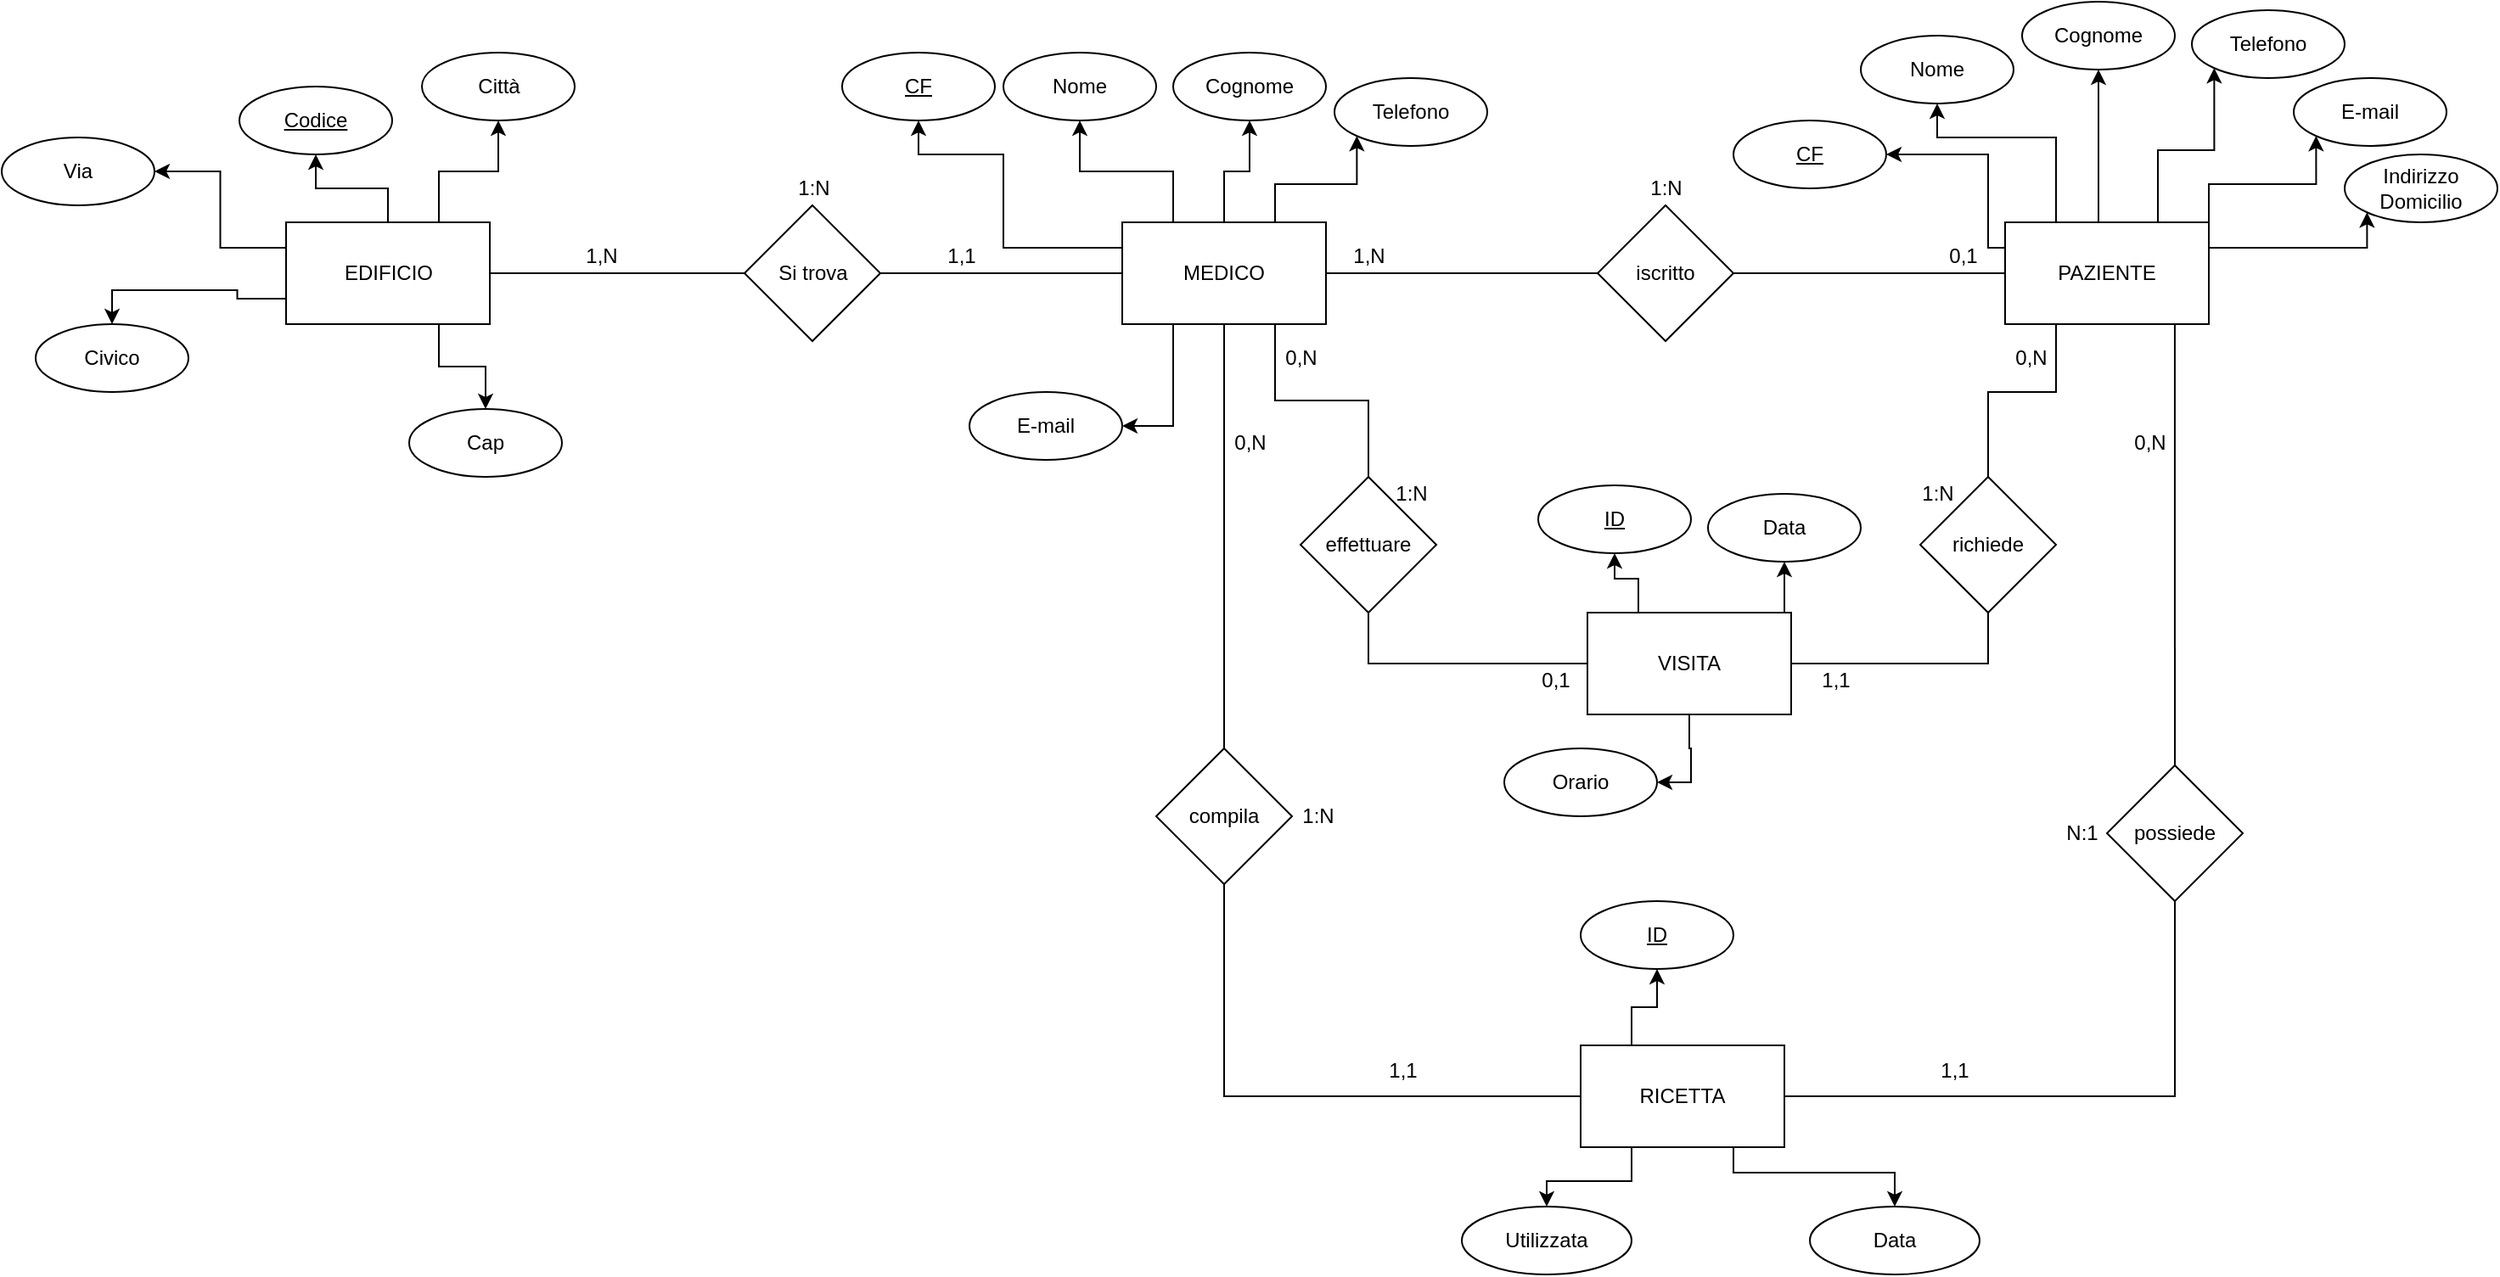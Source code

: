<mxfile version="14.1.9" type="github" pages="2"><diagram id="V0mJDljLNAtKmgscR6SD" name="Diagramma ER"><mxGraphModel dx="3077" dy="1242" grid="1" gridSize="10" guides="1" tooltips="1" connect="1" arrows="1" fold="1" page="1" pageScale="1" pageWidth="827" pageHeight="1169" math="0" shadow="0"><root><mxCell id="0"/><mxCell id="1" parent="0"/><mxCell id="MUDyxaQMZc4IOFgmSucF-1" style="edgeStyle=orthogonalEdgeStyle;rounded=0;orthogonalLoop=1;jettySize=auto;html=1;exitX=1;exitY=0.5;exitDx=0;exitDy=0;entryX=0;entryY=0.5;entryDx=0;entryDy=0;endArrow=none;endFill=0;" parent="1" source="MUDyxaQMZc4IOFgmSucF-10" target="MUDyxaQMZc4IOFgmSucF-21" edge="1"><mxGeometry relative="1" as="geometry"/></mxCell><mxCell id="MUDyxaQMZc4IOFgmSucF-2" style="edgeStyle=orthogonalEdgeStyle;rounded=0;orthogonalLoop=1;jettySize=auto;html=1;exitX=0.5;exitY=1;exitDx=0;exitDy=0;entryX=0.5;entryY=0;entryDx=0;entryDy=0;endArrow=none;endFill=0;" parent="1" source="MUDyxaQMZc4IOFgmSucF-10" target="MUDyxaQMZc4IOFgmSucF-31" edge="1"><mxGeometry relative="1" as="geometry"/></mxCell><mxCell id="MUDyxaQMZc4IOFgmSucF-3" style="edgeStyle=orthogonalEdgeStyle;rounded=0;orthogonalLoop=1;jettySize=auto;html=1;exitX=0.75;exitY=1;exitDx=0;exitDy=0;entryX=0.5;entryY=0;entryDx=0;entryDy=0;endArrow=none;endFill=0;" parent="1" source="MUDyxaQMZc4IOFgmSucF-10" target="MUDyxaQMZc4IOFgmSucF-76" edge="1"><mxGeometry relative="1" as="geometry"/></mxCell><mxCell id="MUDyxaQMZc4IOFgmSucF-4" style="edgeStyle=orthogonalEdgeStyle;rounded=0;orthogonalLoop=1;jettySize=auto;html=1;exitX=0;exitY=0.25;exitDx=0;exitDy=0;entryX=0.5;entryY=1;entryDx=0;entryDy=0;" parent="1" source="MUDyxaQMZc4IOFgmSucF-10" target="MUDyxaQMZc4IOFgmSucF-64" edge="1"><mxGeometry relative="1" as="geometry"><Array as="points"><mxPoint x="-130" y="315"/><mxPoint x="-130" y="260"/><mxPoint x="-180" y="260"/></Array></mxGeometry></mxCell><mxCell id="MUDyxaQMZc4IOFgmSucF-5" style="edgeStyle=orthogonalEdgeStyle;rounded=0;orthogonalLoop=1;jettySize=auto;html=1;exitX=0.25;exitY=0;exitDx=0;exitDy=0;" parent="1" source="MUDyxaQMZc4IOFgmSucF-10" target="MUDyxaQMZc4IOFgmSucF-65" edge="1"><mxGeometry relative="1" as="geometry"/></mxCell><mxCell id="MUDyxaQMZc4IOFgmSucF-6" style="edgeStyle=orthogonalEdgeStyle;rounded=0;orthogonalLoop=1;jettySize=auto;html=1;exitX=0.5;exitY=0;exitDx=0;exitDy=0;" parent="1" source="MUDyxaQMZc4IOFgmSucF-10" target="MUDyxaQMZc4IOFgmSucF-66" edge="1"><mxGeometry relative="1" as="geometry"/></mxCell><mxCell id="MUDyxaQMZc4IOFgmSucF-7" style="edgeStyle=orthogonalEdgeStyle;rounded=0;orthogonalLoop=1;jettySize=auto;html=1;exitX=0.75;exitY=0;exitDx=0;exitDy=0;entryX=0;entryY=1;entryDx=0;entryDy=0;" parent="1" source="MUDyxaQMZc4IOFgmSucF-10" target="MUDyxaQMZc4IOFgmSucF-67" edge="1"><mxGeometry relative="1" as="geometry"/></mxCell><mxCell id="MUDyxaQMZc4IOFgmSucF-9" style="edgeStyle=orthogonalEdgeStyle;rounded=0;orthogonalLoop=1;jettySize=auto;html=1;exitX=0.25;exitY=1;exitDx=0;exitDy=0;entryX=1;entryY=0.5;entryDx=0;entryDy=0;" parent="1" source="MUDyxaQMZc4IOFgmSucF-10" target="MUDyxaQMZc4IOFgmSucF-68" edge="1"><mxGeometry relative="1" as="geometry"/></mxCell><mxCell id="MUDyxaQMZc4IOFgmSucF-10" value="MEDICO" style="rounded=0;whiteSpace=wrap;html=1;" parent="1" vertex="1"><mxGeometry x="-60" y="300" width="120" height="60" as="geometry"/></mxCell><mxCell id="MUDyxaQMZc4IOFgmSucF-11" style="edgeStyle=orthogonalEdgeStyle;rounded=0;orthogonalLoop=1;jettySize=auto;html=1;exitX=0;exitY=0.5;exitDx=0;exitDy=0;entryX=1;entryY=0.5;entryDx=0;entryDy=0;endArrow=none;endFill=0;" parent="1" source="MUDyxaQMZc4IOFgmSucF-20" target="MUDyxaQMZc4IOFgmSucF-21" edge="1"><mxGeometry relative="1" as="geometry"/></mxCell><mxCell id="MUDyxaQMZc4IOFgmSucF-12" style="edgeStyle=orthogonalEdgeStyle;rounded=0;orthogonalLoop=1;jettySize=auto;html=1;exitX=0.833;exitY=1;exitDx=0;exitDy=0;entryX=0.5;entryY=0;entryDx=0;entryDy=0;endArrow=none;endFill=0;exitPerimeter=0;" parent="1" source="MUDyxaQMZc4IOFgmSucF-20" target="MUDyxaQMZc4IOFgmSucF-35" edge="1"><mxGeometry relative="1" as="geometry"/></mxCell><mxCell id="MUDyxaQMZc4IOFgmSucF-13" style="edgeStyle=orthogonalEdgeStyle;rounded=0;orthogonalLoop=1;jettySize=auto;html=1;exitX=0.25;exitY=1;exitDx=0;exitDy=0;endArrow=none;endFill=0;" parent="1" source="MUDyxaQMZc4IOFgmSucF-20" target="MUDyxaQMZc4IOFgmSucF-44" edge="1"><mxGeometry relative="1" as="geometry"><Array as="points"><mxPoint x="490" y="400"/></Array></mxGeometry></mxCell><mxCell id="MUDyxaQMZc4IOFgmSucF-14" style="edgeStyle=orthogonalEdgeStyle;rounded=0;orthogonalLoop=1;jettySize=auto;html=1;exitX=0;exitY=0.25;exitDx=0;exitDy=0;entryX=1;entryY=0.5;entryDx=0;entryDy=0;" parent="1" source="MUDyxaQMZc4IOFgmSucF-20" target="MUDyxaQMZc4IOFgmSucF-70" edge="1"><mxGeometry relative="1" as="geometry"><Array as="points"><mxPoint x="450" y="315"/><mxPoint x="450" y="260"/></Array></mxGeometry></mxCell><mxCell id="MUDyxaQMZc4IOFgmSucF-15" style="edgeStyle=orthogonalEdgeStyle;rounded=0;orthogonalLoop=1;jettySize=auto;html=1;exitX=0.25;exitY=0;exitDx=0;exitDy=0;" parent="1" source="MUDyxaQMZc4IOFgmSucF-20" target="MUDyxaQMZc4IOFgmSucF-71" edge="1"><mxGeometry relative="1" as="geometry"><Array as="points"><mxPoint x="490" y="250"/><mxPoint x="420" y="250"/></Array></mxGeometry></mxCell><mxCell id="MUDyxaQMZc4IOFgmSucF-16" style="edgeStyle=orthogonalEdgeStyle;rounded=0;orthogonalLoop=1;jettySize=auto;html=1;exitX=0.5;exitY=0;exitDx=0;exitDy=0;entryX=0.5;entryY=1;entryDx=0;entryDy=0;" parent="1" source="MUDyxaQMZc4IOFgmSucF-20" target="MUDyxaQMZc4IOFgmSucF-72" edge="1"><mxGeometry relative="1" as="geometry"><Array as="points"><mxPoint x="515" y="300"/></Array></mxGeometry></mxCell><mxCell id="MUDyxaQMZc4IOFgmSucF-17" style="edgeStyle=orthogonalEdgeStyle;rounded=0;orthogonalLoop=1;jettySize=auto;html=1;exitX=0.75;exitY=0;exitDx=0;exitDy=0;entryX=0;entryY=1;entryDx=0;entryDy=0;" parent="1" source="MUDyxaQMZc4IOFgmSucF-20" target="MUDyxaQMZc4IOFgmSucF-73" edge="1"><mxGeometry relative="1" as="geometry"/></mxCell><mxCell id="MUDyxaQMZc4IOFgmSucF-18" style="edgeStyle=orthogonalEdgeStyle;rounded=0;orthogonalLoop=1;jettySize=auto;html=1;exitX=1;exitY=0;exitDx=0;exitDy=0;entryX=0;entryY=1;entryDx=0;entryDy=0;" parent="1" source="MUDyxaQMZc4IOFgmSucF-20" target="MUDyxaQMZc4IOFgmSucF-74" edge="1"><mxGeometry relative="1" as="geometry"/></mxCell><mxCell id="MUDyxaQMZc4IOFgmSucF-19" style="edgeStyle=orthogonalEdgeStyle;rounded=0;orthogonalLoop=1;jettySize=auto;html=1;exitX=1;exitY=0.25;exitDx=0;exitDy=0;entryX=0;entryY=1;entryDx=0;entryDy=0;" parent="1" source="MUDyxaQMZc4IOFgmSucF-20" target="MUDyxaQMZc4IOFgmSucF-75" edge="1"><mxGeometry relative="1" as="geometry"><Array as="points"><mxPoint x="673" y="315"/></Array></mxGeometry></mxCell><mxCell id="MUDyxaQMZc4IOFgmSucF-20" value="PAZIENTE" style="rounded=0;whiteSpace=wrap;html=1;" parent="1" vertex="1"><mxGeometry x="460" y="300" width="120" height="60" as="geometry"/></mxCell><mxCell id="MUDyxaQMZc4IOFgmSucF-21" value="iscritto" style="rhombus;whiteSpace=wrap;html=1;" parent="1" vertex="1"><mxGeometry x="220" y="290" width="80" height="80" as="geometry"/></mxCell><mxCell id="MUDyxaQMZc4IOFgmSucF-22" value="0,1" style="text;html=1;align=center;verticalAlign=middle;resizable=0;points=[];autosize=1;" parent="1" vertex="1"><mxGeometry x="420" y="310" width="30" height="20" as="geometry"/></mxCell><mxCell id="MUDyxaQMZc4IOFgmSucF-23" value="1,N" style="text;html=1;align=center;verticalAlign=middle;resizable=0;points=[];autosize=1;" parent="1" vertex="1"><mxGeometry x="70" y="310" width="30" height="20" as="geometry"/></mxCell><mxCell id="MUDyxaQMZc4IOFgmSucF-24" value="1:N" style="text;html=1;align=center;verticalAlign=middle;resizable=0;points=[];autosize=1;" parent="1" vertex="1"><mxGeometry x="245" y="270" width="30" height="20" as="geometry"/></mxCell><mxCell id="MUDyxaQMZc4IOFgmSucF-25" style="edgeStyle=orthogonalEdgeStyle;rounded=0;orthogonalLoop=1;jettySize=auto;html=1;exitX=0;exitY=0.5;exitDx=0;exitDy=0;entryX=0.5;entryY=1;entryDx=0;entryDy=0;endArrow=none;endFill=0;" parent="1" source="MUDyxaQMZc4IOFgmSucF-30" target="MUDyxaQMZc4IOFgmSucF-31" edge="1"><mxGeometry relative="1" as="geometry"/></mxCell><mxCell id="MUDyxaQMZc4IOFgmSucF-26" style="edgeStyle=orthogonalEdgeStyle;rounded=0;orthogonalLoop=1;jettySize=auto;html=1;exitX=1;exitY=0.5;exitDx=0;exitDy=0;entryX=0.5;entryY=1;entryDx=0;entryDy=0;endArrow=none;endFill=0;" parent="1" source="MUDyxaQMZc4IOFgmSucF-30" target="MUDyxaQMZc4IOFgmSucF-35" edge="1"><mxGeometry relative="1" as="geometry"/></mxCell><mxCell id="MUDyxaQMZc4IOFgmSucF-27" style="edgeStyle=orthogonalEdgeStyle;rounded=0;orthogonalLoop=1;jettySize=auto;html=1;exitX=0.25;exitY=0;exitDx=0;exitDy=0;entryX=0.5;entryY=1;entryDx=0;entryDy=0;" parent="1" source="MUDyxaQMZc4IOFgmSucF-30" target="MUDyxaQMZc4IOFgmSucF-84" edge="1"><mxGeometry relative="1" as="geometry"/></mxCell><mxCell id="MUDyxaQMZc4IOFgmSucF-28" style="edgeStyle=orthogonalEdgeStyle;rounded=0;orthogonalLoop=1;jettySize=auto;html=1;exitX=0.75;exitY=1;exitDx=0;exitDy=0;entryX=0.5;entryY=0;entryDx=0;entryDy=0;" parent="1" source="MUDyxaQMZc4IOFgmSucF-30" target="MUDyxaQMZc4IOFgmSucF-85" edge="1"><mxGeometry relative="1" as="geometry"><Array as="points"><mxPoint x="300" y="860"/><mxPoint x="395" y="860"/></Array></mxGeometry></mxCell><mxCell id="FJQmZpxF4lGopqBTSyFS-8" style="edgeStyle=orthogonalEdgeStyle;rounded=0;orthogonalLoop=1;jettySize=auto;html=1;exitX=0.25;exitY=1;exitDx=0;exitDy=0;entryX=0.5;entryY=0;entryDx=0;entryDy=0;" edge="1" parent="1" source="MUDyxaQMZc4IOFgmSucF-30" target="MUDyxaQMZc4IOFgmSucF-86"><mxGeometry relative="1" as="geometry"/></mxCell><mxCell id="MUDyxaQMZc4IOFgmSucF-30" value="RICETTA" style="rounded=0;whiteSpace=wrap;html=1;" parent="1" vertex="1"><mxGeometry x="210" y="785" width="120" height="60" as="geometry"/></mxCell><mxCell id="MUDyxaQMZc4IOFgmSucF-31" value="compila" style="rhombus;whiteSpace=wrap;html=1;" parent="1" vertex="1"><mxGeometry x="-40" y="610" width="80" height="80" as="geometry"/></mxCell><mxCell id="MUDyxaQMZc4IOFgmSucF-32" value="0,N" style="text;html=1;align=center;verticalAlign=middle;resizable=0;points=[];autosize=1;" parent="1" vertex="1"><mxGeometry y="420" width="30" height="20" as="geometry"/></mxCell><mxCell id="MUDyxaQMZc4IOFgmSucF-33" value="1,1" style="text;html=1;align=center;verticalAlign=middle;resizable=0;points=[];autosize=1;" parent="1" vertex="1"><mxGeometry x="90" y="790" width="30" height="20" as="geometry"/></mxCell><mxCell id="MUDyxaQMZc4IOFgmSucF-34" value="1:N" style="text;html=1;align=center;verticalAlign=middle;resizable=0;points=[];autosize=1;rotation=0;" parent="1" vertex="1"><mxGeometry x="40" y="640" width="30" height="20" as="geometry"/></mxCell><mxCell id="MUDyxaQMZc4IOFgmSucF-35" value="possiede" style="rhombus;whiteSpace=wrap;html=1;" parent="1" vertex="1"><mxGeometry x="520" y="620" width="80" height="80" as="geometry"/></mxCell><mxCell id="MUDyxaQMZc4IOFgmSucF-36" value="0,N" style="text;html=1;align=center;verticalAlign=middle;resizable=0;points=[];autosize=1;" parent="1" vertex="1"><mxGeometry x="530" y="420" width="30" height="20" as="geometry"/></mxCell><mxCell id="MUDyxaQMZc4IOFgmSucF-38" value="N:1" style="text;html=1;align=center;verticalAlign=middle;resizable=0;points=[];autosize=1;" parent="1" vertex="1"><mxGeometry x="490" y="650" width="30" height="20" as="geometry"/></mxCell><mxCell id="MUDyxaQMZc4IOFgmSucF-39" style="edgeStyle=orthogonalEdgeStyle;rounded=0;orthogonalLoop=1;jettySize=auto;html=1;exitX=1;exitY=0.5;exitDx=0;exitDy=0;entryX=0.5;entryY=1;entryDx=0;entryDy=0;endArrow=none;endFill=0;" parent="1" source="MUDyxaQMZc4IOFgmSucF-43" target="MUDyxaQMZc4IOFgmSucF-44" edge="1"><mxGeometry relative="1" as="geometry"/></mxCell><mxCell id="MUDyxaQMZc4IOFgmSucF-40" style="edgeStyle=orthogonalEdgeStyle;rounded=0;orthogonalLoop=1;jettySize=auto;html=1;exitX=0.25;exitY=0;exitDx=0;exitDy=0;" parent="1" source="MUDyxaQMZc4IOFgmSucF-43" target="MUDyxaQMZc4IOFgmSucF-81" edge="1"><mxGeometry relative="1" as="geometry"/></mxCell><mxCell id="MUDyxaQMZc4IOFgmSucF-41" style="edgeStyle=orthogonalEdgeStyle;rounded=0;orthogonalLoop=1;jettySize=auto;html=1;exitX=0.75;exitY=0;exitDx=0;exitDy=0;entryX=0.5;entryY=1;entryDx=0;entryDy=0;" parent="1" source="MUDyxaQMZc4IOFgmSucF-43" target="MUDyxaQMZc4IOFgmSucF-82" edge="1"><mxGeometry relative="1" as="geometry"/></mxCell><mxCell id="MUDyxaQMZc4IOFgmSucF-42" style="edgeStyle=orthogonalEdgeStyle;rounded=0;orthogonalLoop=1;jettySize=auto;html=1;exitX=0.5;exitY=1;exitDx=0;exitDy=0;entryX=1;entryY=0.5;entryDx=0;entryDy=0;" parent="1" source="MUDyxaQMZc4IOFgmSucF-43" target="MUDyxaQMZc4IOFgmSucF-83" edge="1"><mxGeometry relative="1" as="geometry"><Array as="points"><mxPoint x="274" y="610"/><mxPoint x="275" y="630"/></Array></mxGeometry></mxCell><mxCell id="MUDyxaQMZc4IOFgmSucF-43" value="VISITA" style="whiteSpace=wrap;html=1;" parent="1" vertex="1"><mxGeometry x="214" y="530" width="120" height="60" as="geometry"/></mxCell><mxCell id="MUDyxaQMZc4IOFgmSucF-44" value="richiede" style="rhombus;whiteSpace=wrap;html=1;" parent="1" vertex="1"><mxGeometry x="410" y="450" width="80" height="80" as="geometry"/></mxCell><mxCell id="MUDyxaQMZc4IOFgmSucF-45" value="0,N" style="text;html=1;align=center;verticalAlign=middle;resizable=0;points=[];autosize=1;" parent="1" vertex="1"><mxGeometry x="460" y="370" width="30" height="20" as="geometry"/></mxCell><mxCell id="MUDyxaQMZc4IOFgmSucF-46" value="1,1" style="text;html=1;align=center;verticalAlign=middle;resizable=0;points=[];autosize=1;" parent="1" vertex="1"><mxGeometry x="345" y="560" width="30" height="20" as="geometry"/></mxCell><mxCell id="MUDyxaQMZc4IOFgmSucF-47" value="1:N" style="text;html=1;align=center;verticalAlign=middle;resizable=0;points=[];autosize=1;" parent="1" vertex="1"><mxGeometry x="405" y="450" width="30" height="20" as="geometry"/></mxCell><mxCell id="MUDyxaQMZc4IOFgmSucF-64" value="&lt;u&gt;CF&lt;/u&gt;" style="ellipse;whiteSpace=wrap;html=1;" parent="1" vertex="1"><mxGeometry x="-225" y="200" width="90" height="40" as="geometry"/></mxCell><mxCell id="MUDyxaQMZc4IOFgmSucF-65" value="Nome" style="ellipse;whiteSpace=wrap;html=1;" parent="1" vertex="1"><mxGeometry x="-130" y="200" width="90" height="40" as="geometry"/></mxCell><mxCell id="MUDyxaQMZc4IOFgmSucF-66" value="Cognome" style="ellipse;whiteSpace=wrap;html=1;" parent="1" vertex="1"><mxGeometry x="-30" y="200" width="90" height="40" as="geometry"/></mxCell><mxCell id="MUDyxaQMZc4IOFgmSucF-67" value="Telefono" style="ellipse;whiteSpace=wrap;html=1;" parent="1" vertex="1"><mxGeometry x="65" y="215" width="90" height="40" as="geometry"/></mxCell><mxCell id="MUDyxaQMZc4IOFgmSucF-68" value="E-mail" style="ellipse;whiteSpace=wrap;html=1;" parent="1" vertex="1"><mxGeometry x="-150" y="400" width="90" height="40" as="geometry"/></mxCell><mxCell id="MUDyxaQMZc4IOFgmSucF-70" value="&lt;u&gt;CF&lt;/u&gt;" style="ellipse;whiteSpace=wrap;html=1;" parent="1" vertex="1"><mxGeometry x="300" y="240" width="90" height="40" as="geometry"/></mxCell><mxCell id="MUDyxaQMZc4IOFgmSucF-71" value="Nome" style="ellipse;whiteSpace=wrap;html=1;" parent="1" vertex="1"><mxGeometry x="375" y="190" width="90" height="40" as="geometry"/></mxCell><mxCell id="MUDyxaQMZc4IOFgmSucF-72" value="Cognome" style="ellipse;whiteSpace=wrap;html=1;" parent="1" vertex="1"><mxGeometry x="470" y="170" width="90" height="40" as="geometry"/></mxCell><mxCell id="MUDyxaQMZc4IOFgmSucF-73" value="Telefono" style="ellipse;whiteSpace=wrap;html=1;" parent="1" vertex="1"><mxGeometry x="570" y="175" width="90" height="40" as="geometry"/></mxCell><mxCell id="MUDyxaQMZc4IOFgmSucF-74" value="E-mail" style="ellipse;whiteSpace=wrap;html=1;" parent="1" vertex="1"><mxGeometry x="630" y="215" width="90" height="40" as="geometry"/></mxCell><mxCell id="MUDyxaQMZc4IOFgmSucF-75" value="Indirizzo Domicilio" style="ellipse;whiteSpace=wrap;html=1;" parent="1" vertex="1"><mxGeometry x="660" y="260" width="90" height="40" as="geometry"/></mxCell><mxCell id="MUDyxaQMZc4IOFgmSucF-76" value="effettuare" style="rhombus;whiteSpace=wrap;html=1;" parent="1" vertex="1"><mxGeometry x="45" y="450" width="80" height="80" as="geometry"/></mxCell><mxCell id="MUDyxaQMZc4IOFgmSucF-77" value="0,N" style="text;html=1;align=center;verticalAlign=middle;resizable=0;points=[];autosize=1;" parent="1" vertex="1"><mxGeometry x="30" y="370" width="30" height="20" as="geometry"/></mxCell><mxCell id="MUDyxaQMZc4IOFgmSucF-78" style="edgeStyle=orthogonalEdgeStyle;rounded=0;orthogonalLoop=1;jettySize=auto;html=1;exitX=0.5;exitY=1;exitDx=0;exitDy=0;entryX=0;entryY=0.5;entryDx=0;entryDy=0;endArrow=none;endFill=0;" parent="1" source="MUDyxaQMZc4IOFgmSucF-76" target="MUDyxaQMZc4IOFgmSucF-43" edge="1"><mxGeometry relative="1" as="geometry"><mxPoint x="160" y="490" as="sourcePoint"/><mxPoint x="165" y="610" as="targetPoint"/></mxGeometry></mxCell><mxCell id="MUDyxaQMZc4IOFgmSucF-79" value="0,1" style="text;html=1;align=center;verticalAlign=middle;resizable=0;points=[];autosize=1;" parent="1" vertex="1"><mxGeometry x="180" y="560" width="30" height="20" as="geometry"/></mxCell><mxCell id="MUDyxaQMZc4IOFgmSucF-80" value="1:N" style="text;html=1;align=center;verticalAlign=middle;resizable=0;points=[];autosize=1;rotation=0;" parent="1" vertex="1"><mxGeometry x="95" y="450" width="30" height="20" as="geometry"/></mxCell><mxCell id="MUDyxaQMZc4IOFgmSucF-81" value="&lt;u&gt;ID&lt;/u&gt;" style="ellipse;whiteSpace=wrap;html=1;align=center;labelBackgroundColor=none;" parent="1" vertex="1"><mxGeometry x="185" y="455" width="90" height="40" as="geometry"/></mxCell><mxCell id="MUDyxaQMZc4IOFgmSucF-82" value="Data" style="ellipse;whiteSpace=wrap;html=1;align=center;labelBackgroundColor=none;" parent="1" vertex="1"><mxGeometry x="285" y="460" width="90" height="40" as="geometry"/></mxCell><mxCell id="MUDyxaQMZc4IOFgmSucF-83" value="Orario" style="ellipse;whiteSpace=wrap;html=1;align=center;labelBackgroundColor=none;" parent="1" vertex="1"><mxGeometry x="165" y="610" width="90" height="40" as="geometry"/></mxCell><mxCell id="MUDyxaQMZc4IOFgmSucF-84" value="&lt;u&gt;ID&lt;/u&gt;" style="ellipse;whiteSpace=wrap;html=1;align=center;labelBackgroundColor=none;" parent="1" vertex="1"><mxGeometry x="210" y="700" width="90" height="40" as="geometry"/></mxCell><mxCell id="MUDyxaQMZc4IOFgmSucF-85" value="Data" style="ellipse;whiteSpace=wrap;html=1;align=center;labelBackgroundColor=none;" parent="1" vertex="1"><mxGeometry x="345" y="880" width="100" height="40" as="geometry"/></mxCell><mxCell id="MUDyxaQMZc4IOFgmSucF-86" value="Utilizzata" style="ellipse;whiteSpace=wrap;html=1;align=center;labelBackgroundColor=none;fillColor=#FFFFFF;" parent="1" vertex="1"><mxGeometry x="140" y="880" width="100" height="40" as="geometry"/></mxCell><mxCell id="Hb3qyhP32oIw8m64a5C2-5" value="&lt;font style=&quot;vertical-align: inherit&quot;&gt;&lt;font style=&quot;vertical-align: inherit&quot;&gt;&lt;font style=&quot;vertical-align: inherit&quot;&gt;&lt;font style=&quot;vertical-align: inherit&quot;&gt;Si trova&lt;/font&gt;&lt;/font&gt;&lt;/font&gt;&lt;/font&gt;" style="rhombus;whiteSpace=wrap;html=1;" parent="1" vertex="1"><mxGeometry x="-282.5" y="290" width="80" height="80" as="geometry"/></mxCell><mxCell id="Hb3qyhP32oIw8m64a5C2-19" value="&lt;font style=&quot;vertical-align: inherit&quot;&gt;&lt;font style=&quot;vertical-align: inherit&quot;&gt;1,1&lt;/font&gt;&lt;/font&gt;" style="text;html=1;align=center;verticalAlign=middle;resizable=0;points=[];autosize=1;" parent="1" vertex="1"><mxGeometry x="-170" y="310" width="30" height="20" as="geometry"/></mxCell><mxCell id="Hb3qyhP32oIw8m64a5C2-21" value="&lt;font style=&quot;vertical-align: inherit&quot;&gt;&lt;font style=&quot;vertical-align: inherit&quot;&gt;1:N&lt;/font&gt;&lt;/font&gt;" style="text;html=1;align=center;verticalAlign=middle;resizable=0;points=[];autosize=1;rotation=0;" parent="1" vertex="1"><mxGeometry x="-257.5" y="270" width="30" height="20" as="geometry"/></mxCell><mxCell id="FJQmZpxF4lGopqBTSyFS-2" value="" style="group" vertex="1" connectable="0" parent="1"><mxGeometry x="-580" y="200" width="317.5" height="250" as="geometry"/></mxCell><mxCell id="Hb3qyhP32oIw8m64a5C2-4" value="&lt;font style=&quot;vertical-align: inherit&quot;&gt;&lt;font style=&quot;vertical-align: inherit&quot;&gt;&lt;font style=&quot;vertical-align: inherit&quot;&gt;&lt;font style=&quot;vertical-align: inherit&quot;&gt;EDIFICIO&lt;/font&gt;&lt;/font&gt;&lt;/font&gt;&lt;/font&gt;" style="rounded=0;whiteSpace=wrap;html=1;" parent="FJQmZpxF4lGopqBTSyFS-2" vertex="1"><mxGeometry x="27.5" y="100" width="120" height="60" as="geometry"/></mxCell><mxCell id="Hb3qyhP32oIw8m64a5C2-8" value="&lt;u&gt;&lt;font style=&quot;vertical-align: inherit&quot;&gt;&lt;font style=&quot;vertical-align: inherit&quot;&gt;Codice&lt;/font&gt;&lt;/font&gt;&lt;/u&gt;" style="ellipse;whiteSpace=wrap;html=1;" parent="FJQmZpxF4lGopqBTSyFS-2" vertex="1"><mxGeometry y="20" width="90" height="40" as="geometry"/></mxCell><mxCell id="Hb3qyhP32oIw8m64a5C2-14" style="edgeStyle=orthogonalEdgeStyle;rounded=0;orthogonalLoop=1;jettySize=auto;html=1;entryX=0.5;entryY=1;entryDx=0;entryDy=0;endArrow=classic;endFill=1;" parent="FJQmZpxF4lGopqBTSyFS-2" source="Hb3qyhP32oIw8m64a5C2-4" target="Hb3qyhP32oIw8m64a5C2-8" edge="1"><mxGeometry relative="1" as="geometry"/></mxCell><mxCell id="Hb3qyhP32oIw8m64a5C2-9" value="&lt;font style=&quot;vertical-align: inherit&quot;&gt;&lt;font style=&quot;vertical-align: inherit&quot;&gt;Città&lt;/font&gt;&lt;/font&gt;" style="ellipse;whiteSpace=wrap;html=1;" parent="FJQmZpxF4lGopqBTSyFS-2" vertex="1"><mxGeometry x="107.5" width="90" height="40" as="geometry"/></mxCell><mxCell id="Hb3qyhP32oIw8m64a5C2-15" style="edgeStyle=orthogonalEdgeStyle;rounded=0;orthogonalLoop=1;jettySize=auto;html=1;exitX=0.75;exitY=0;exitDx=0;exitDy=0;entryX=0.5;entryY=1;entryDx=0;entryDy=0;endArrow=classic;endFill=1;" parent="FJQmZpxF4lGopqBTSyFS-2" source="Hb3qyhP32oIw8m64a5C2-4" target="Hb3qyhP32oIw8m64a5C2-9" edge="1"><mxGeometry relative="1" as="geometry"/></mxCell><mxCell id="Hb3qyhP32oIw8m64a5C2-13" value="&lt;font style=&quot;vertical-align: inherit&quot;&gt;&lt;font style=&quot;vertical-align: inherit&quot;&gt;Cap&lt;/font&gt;&lt;/font&gt;" style="ellipse;whiteSpace=wrap;html=1;" parent="FJQmZpxF4lGopqBTSyFS-2" vertex="1"><mxGeometry x="100" y="210" width="90" height="40" as="geometry"/></mxCell><mxCell id="Hb3qyhP32oIw8m64a5C2-18" style="edgeStyle=orthogonalEdgeStyle;rounded=0;orthogonalLoop=1;jettySize=auto;html=1;exitX=0.75;exitY=1;exitDx=0;exitDy=0;entryX=0.5;entryY=0;entryDx=0;entryDy=0;endArrow=classic;endFill=1;" parent="FJQmZpxF4lGopqBTSyFS-2" source="Hb3qyhP32oIw8m64a5C2-4" target="Hb3qyhP32oIw8m64a5C2-13" edge="1"><mxGeometry relative="1" as="geometry"/></mxCell><mxCell id="Hb3qyhP32oIw8m64a5C2-20" value="&lt;font style=&quot;vertical-align: inherit&quot;&gt;&lt;font style=&quot;vertical-align: inherit&quot;&gt;1,N&lt;/font&gt;&lt;/font&gt;" style="text;html=1;align=center;verticalAlign=middle;resizable=0;points=[];autosize=1;" parent="FJQmZpxF4lGopqBTSyFS-2" vertex="1"><mxGeometry x="197.5" y="110" width="30" height="20" as="geometry"/></mxCell><mxCell id="Hb3qyhP32oIw8m64a5C2-10" value="&lt;font style=&quot;vertical-align: inherit&quot;&gt;&lt;font style=&quot;vertical-align: inherit&quot;&gt;Via&lt;/font&gt;&lt;/font&gt;" style="ellipse;whiteSpace=wrap;html=1;" parent="1" vertex="1"><mxGeometry x="-720" y="250" width="90" height="40" as="geometry"/></mxCell><mxCell id="Hb3qyhP32oIw8m64a5C2-11" value="&lt;font style=&quot;vertical-align: inherit&quot;&gt;&lt;font style=&quot;vertical-align: inherit&quot;&gt;Civico&lt;/font&gt;&lt;/font&gt;" style="ellipse;whiteSpace=wrap;html=1;" parent="1" vertex="1"><mxGeometry x="-700" y="360" width="90" height="40" as="geometry"/></mxCell><mxCell id="FJQmZpxF4lGopqBTSyFS-3" style="edgeStyle=orthogonalEdgeStyle;rounded=0;orthogonalLoop=1;jettySize=auto;html=1;exitX=0;exitY=0.75;exitDx=0;exitDy=0;entryX=0.5;entryY=0;entryDx=0;entryDy=0;" edge="1" parent="1" source="Hb3qyhP32oIw8m64a5C2-4" target="Hb3qyhP32oIw8m64a5C2-11"><mxGeometry relative="1" as="geometry"/></mxCell><mxCell id="FJQmZpxF4lGopqBTSyFS-4" style="edgeStyle=orthogonalEdgeStyle;rounded=0;orthogonalLoop=1;jettySize=auto;html=1;exitX=0;exitY=0.25;exitDx=0;exitDy=0;entryX=1;entryY=0.5;entryDx=0;entryDy=0;" edge="1" parent="1" source="Hb3qyhP32oIw8m64a5C2-4" target="Hb3qyhP32oIw8m64a5C2-10"><mxGeometry relative="1" as="geometry"/></mxCell><mxCell id="FJQmZpxF4lGopqBTSyFS-6" value="" style="endArrow=none;html=1;exitX=1;exitY=0.5;exitDx=0;exitDy=0;entryX=0;entryY=0.5;entryDx=0;entryDy=0;" edge="1" parent="1" source="Hb3qyhP32oIw8m64a5C2-4" target="Hb3qyhP32oIw8m64a5C2-5"><mxGeometry width="50" height="50" relative="1" as="geometry"><mxPoint x="-20" y="470" as="sourcePoint"/><mxPoint x="30" y="420" as="targetPoint"/></mxGeometry></mxCell><mxCell id="FJQmZpxF4lGopqBTSyFS-7" value="" style="endArrow=none;html=1;exitX=1;exitY=0.5;exitDx=0;exitDy=0;entryX=0;entryY=0.5;entryDx=0;entryDy=0;" edge="1" parent="1" source="Hb3qyhP32oIw8m64a5C2-5" target="MUDyxaQMZc4IOFgmSucF-10"><mxGeometry width="50" height="50" relative="1" as="geometry"><mxPoint x="-60" y="470" as="sourcePoint"/><mxPoint x="-10" y="420" as="targetPoint"/></mxGeometry></mxCell><mxCell id="FJQmZpxF4lGopqBTSyFS-9" value="1,1" style="text;html=1;align=center;verticalAlign=middle;resizable=0;points=[];autosize=1;" vertex="1" parent="1"><mxGeometry x="415" y="790" width="30" height="20" as="geometry"/></mxCell></root></mxGraphModel></diagram><diagram id="t9cf02EstL4CzqfcmjLx" name="Modello Relazionale"><mxGraphModel dx="1606" dy="1975" grid="1" gridSize="10" guides="1" tooltips="1" connect="1" arrows="1" fold="1" page="1" pageScale="1" pageWidth="827" pageHeight="1169" math="0" shadow="0"><root><mxCell id="oF096Y8k6iMxD5sFkUJy-0"/><mxCell id="oF096Y8k6iMxD5sFkUJy-1" parent="oF096Y8k6iMxD5sFkUJy-0"/><mxCell id="oF096Y8k6iMxD5sFkUJy-2" value="E-mail" style="whiteSpace=wrap;html=1;align=center;" parent="oF096Y8k6iMxD5sFkUJy-1" vertex="1"><mxGeometry x="480" y="80" width="100" height="40" as="geometry"/></mxCell><mxCell id="oF096Y8k6iMxD5sFkUJy-3" value="Telefono" style="whiteSpace=wrap;html=1;align=center;" parent="oF096Y8k6iMxD5sFkUJy-1" vertex="1"><mxGeometry x="380" y="80" width="100" height="40" as="geometry"/></mxCell><mxCell id="oF096Y8k6iMxD5sFkUJy-4" value="Cognome" style="whiteSpace=wrap;html=1;align=center;" parent="oF096Y8k6iMxD5sFkUJy-1" vertex="1"><mxGeometry x="280" y="80" width="100" height="40" as="geometry"/></mxCell><mxCell id="oF096Y8k6iMxD5sFkUJy-5" value="Nome" style="whiteSpace=wrap;html=1;align=center;" parent="oF096Y8k6iMxD5sFkUJy-1" vertex="1"><mxGeometry x="180" y="80" width="100" height="40" as="geometry"/></mxCell><mxCell id="oF096Y8k6iMxD5sFkUJy-6" value="Codice Fiscale" style="whiteSpace=wrap;html=1;align=center;fontStyle=4" parent="oF096Y8k6iMxD5sFkUJy-1" vertex="1"><mxGeometry x="80" y="80" width="100" height="40" as="geometry"/></mxCell><mxCell id="oF096Y8k6iMxD5sFkUJy-8" value="ID" style="whiteSpace=wrap;html=1;align=center;fontStyle=4" parent="oF096Y8k6iMxD5sFkUJy-1" vertex="1"><mxGeometry x="80" y="320" width="100" height="40" as="geometry"/></mxCell><mxCell id="oF096Y8k6iMxD5sFkUJy-9" value="Data" style="whiteSpace=wrap;html=1;align=center;" parent="oF096Y8k6iMxD5sFkUJy-1" vertex="1"><mxGeometry x="180" y="320" width="100" height="40" as="geometry"/></mxCell><mxCell id="oF096Y8k6iMxD5sFkUJy-10" value="Orario" style="whiteSpace=wrap;html=1;align=center;" parent="oF096Y8k6iMxD5sFkUJy-1" vertex="1"><mxGeometry x="280" y="320" width="100" height="40" as="geometry"/></mxCell><mxCell id="oF096Y8k6iMxD5sFkUJy-11" style="edgeStyle=orthogonalEdgeStyle;rounded=0;orthogonalLoop=1;jettySize=auto;html=1;exitX=0.5;exitY=0;exitDx=0;exitDy=0;entryX=0.25;entryY=1;entryDx=0;entryDy=0;" parent="oF096Y8k6iMxD5sFkUJy-1" source="oF096Y8k6iMxD5sFkUJy-12" target="oF096Y8k6iMxD5sFkUJy-6" edge="1"><mxGeometry relative="1" as="geometry"><Array as="points"><mxPoint x="430" y="280"/><mxPoint x="50" y="280"/><mxPoint x="50" y="160"/><mxPoint x="105" y="160"/></Array></mxGeometry></mxCell><mxCell id="oF096Y8k6iMxD5sFkUJy-12" value="CF_Medico" style="whiteSpace=wrap;html=1;align=center;" parent="oF096Y8k6iMxD5sFkUJy-1" vertex="1"><mxGeometry x="380" y="320" width="100" height="40" as="geometry"/></mxCell><mxCell id="oF096Y8k6iMxD5sFkUJy-13" style="edgeStyle=orthogonalEdgeStyle;rounded=0;orthogonalLoop=1;jettySize=auto;html=1;exitX=0.5;exitY=0;exitDx=0;exitDy=0;entryX=0.5;entryY=1;entryDx=0;entryDy=0;" parent="oF096Y8k6iMxD5sFkUJy-1" source="oF096Y8k6iMxD5sFkUJy-14" target="oF096Y8k6iMxD5sFkUJy-19" edge="1"><mxGeometry relative="1" as="geometry"><Array as="points"><mxPoint x="530" y="260"/><mxPoint x="130" y="260"/></Array></mxGeometry></mxCell><mxCell id="oF096Y8k6iMxD5sFkUJy-14" value="CF_Paziente" style="whiteSpace=wrap;html=1;align=center;" parent="oF096Y8k6iMxD5sFkUJy-1" vertex="1"><mxGeometry x="480" y="320" width="100" height="40" as="geometry"/></mxCell><mxCell id="oF096Y8k6iMxD5sFkUJy-15" value="E-mail" style="whiteSpace=wrap;html=1;align=center;" parent="oF096Y8k6iMxD5sFkUJy-1" vertex="1"><mxGeometry x="480" y="200" width="100" height="40" as="geometry"/></mxCell><mxCell id="oF096Y8k6iMxD5sFkUJy-16" value="Telefono" style="whiteSpace=wrap;html=1;align=center;" parent="oF096Y8k6iMxD5sFkUJy-1" vertex="1"><mxGeometry x="380" y="200" width="100" height="40" as="geometry"/></mxCell><mxCell id="oF096Y8k6iMxD5sFkUJy-17" value="Cognome" style="whiteSpace=wrap;html=1;align=center;" parent="oF096Y8k6iMxD5sFkUJy-1" vertex="1"><mxGeometry x="280" y="200" width="100" height="40" as="geometry"/></mxCell><mxCell id="oF096Y8k6iMxD5sFkUJy-18" value="Nome" style="whiteSpace=wrap;html=1;align=center;" parent="oF096Y8k6iMxD5sFkUJy-1" vertex="1"><mxGeometry x="180" y="200" width="100" height="40" as="geometry"/></mxCell><mxCell id="oF096Y8k6iMxD5sFkUJy-19" value="Codice Fiscale" style="whiteSpace=wrap;html=1;align=center;fontStyle=4" parent="oF096Y8k6iMxD5sFkUJy-1" vertex="1"><mxGeometry x="80" y="200" width="100" height="40" as="geometry"/></mxCell><mxCell id="oF096Y8k6iMxD5sFkUJy-20" value="Indirizzo Domicilio" style="whiteSpace=wrap;html=1;align=center;" parent="oF096Y8k6iMxD5sFkUJy-1" vertex="1"><mxGeometry x="580" y="200" width="100" height="40" as="geometry"/></mxCell><mxCell id="oF096Y8k6iMxD5sFkUJy-21" value="ID" style="whiteSpace=wrap;html=1;align=center;fontStyle=4" parent="oF096Y8k6iMxD5sFkUJy-1" vertex="1"><mxGeometry x="80" y="440" width="100" height="40" as="geometry"/></mxCell><mxCell id="oF096Y8k6iMxD5sFkUJy-22" value="Data" style="whiteSpace=wrap;html=1;align=center;" parent="oF096Y8k6iMxD5sFkUJy-1" vertex="1"><mxGeometry x="180" y="440" width="100" height="40" as="geometry"/></mxCell><mxCell id="EpSfo1J1h6ByQMPzoPZZ-0" style="edgeStyle=orthogonalEdgeStyle;rounded=0;orthogonalLoop=1;jettySize=auto;html=1;exitX=0.5;exitY=1;exitDx=0;exitDy=0;entryX=0;entryY=0.5;entryDx=0;entryDy=0;" parent="oF096Y8k6iMxD5sFkUJy-1" source="oF096Y8k6iMxD5sFkUJy-23" target="oF096Y8k6iMxD5sFkUJy-28" edge="1"><mxGeometry relative="1" as="geometry"><Array as="points"><mxPoint x="330" y="500"/><mxPoint x="60" y="500"/><mxPoint x="60" y="700"/></Array></mxGeometry></mxCell><mxCell id="oF096Y8k6iMxD5sFkUJy-23" value="Cod_Prodotto" style="whiteSpace=wrap;html=1;align=center;" parent="oF096Y8k6iMxD5sFkUJy-1" vertex="1"><mxGeometry x="280" y="440" width="100" height="40" as="geometry"/></mxCell><mxCell id="oF096Y8k6iMxD5sFkUJy-24" style="edgeStyle=orthogonalEdgeStyle;rounded=0;orthogonalLoop=1;jettySize=auto;html=1;exitX=0.5;exitY=0;exitDx=0;exitDy=0;entryX=0;entryY=0.5;entryDx=0;entryDy=0;" parent="oF096Y8k6iMxD5sFkUJy-1" source="oF096Y8k6iMxD5sFkUJy-25" target="oF096Y8k6iMxD5sFkUJy-6" edge="1"><mxGeometry relative="1" as="geometry"><Array as="points"><mxPoint x="430" y="400"/><mxPoint x="30" y="400"/><mxPoint x="30" y="100"/></Array></mxGeometry></mxCell><mxCell id="oF096Y8k6iMxD5sFkUJy-25" value="CF_Medico" style="whiteSpace=wrap;html=1;align=center;" parent="oF096Y8k6iMxD5sFkUJy-1" vertex="1"><mxGeometry x="380" y="440" width="100" height="40" as="geometry"/></mxCell><mxCell id="oF096Y8k6iMxD5sFkUJy-26" style="edgeStyle=orthogonalEdgeStyle;rounded=0;orthogonalLoop=1;jettySize=auto;html=1;exitX=0.5;exitY=0;exitDx=0;exitDy=0;entryX=0;entryY=0.5;entryDx=0;entryDy=0;" parent="oF096Y8k6iMxD5sFkUJy-1" source="oF096Y8k6iMxD5sFkUJy-27" target="oF096Y8k6iMxD5sFkUJy-19" edge="1"><mxGeometry relative="1" as="geometry"><Array as="points"><mxPoint x="530" y="380"/><mxPoint x="60" y="380"/><mxPoint x="60" y="220"/></Array></mxGeometry></mxCell><mxCell id="oF096Y8k6iMxD5sFkUJy-27" value="CF_Paziente" style="whiteSpace=wrap;html=1;align=center;" parent="oF096Y8k6iMxD5sFkUJy-1" vertex="1"><mxGeometry x="480" y="440" width="100" height="40" as="geometry"/></mxCell><mxCell id="oF096Y8k6iMxD5sFkUJy-28" value="AIC" style="whiteSpace=wrap;html=1;align=center;fontStyle=4" parent="oF096Y8k6iMxD5sFkUJy-1" vertex="1"><mxGeometry x="80" y="680" width="100" height="40" as="geometry"/></mxCell><mxCell id="oF096Y8k6iMxD5sFkUJy-29" value="Nome" style="whiteSpace=wrap;html=1;align=center;" parent="oF096Y8k6iMxD5sFkUJy-1" vertex="1"><mxGeometry x="180" y="680" width="100" height="40" as="geometry"/></mxCell><mxCell id="oF096Y8k6iMxD5sFkUJy-30" value="Prezzo" style="whiteSpace=wrap;html=1;align=center;" parent="oF096Y8k6iMxD5sFkUJy-1" vertex="1"><mxGeometry x="280" y="680" width="100" height="40" as="geometry"/></mxCell><mxCell id="oF096Y8k6iMxD5sFkUJy-31" value="P_IVA" style="whiteSpace=wrap;html=1;align=center;fontStyle=4" parent="oF096Y8k6iMxD5sFkUJy-1" vertex="1"><mxGeometry x="80" y="800" width="100" height="40" as="geometry"/></mxCell><mxCell id="oF096Y8k6iMxD5sFkUJy-32" value="Nome" style="whiteSpace=wrap;html=1;align=center;" parent="oF096Y8k6iMxD5sFkUJy-1" vertex="1"><mxGeometry x="180" y="800" width="100" height="40" as="geometry"/></mxCell><mxCell id="oF096Y8k6iMxD5sFkUJy-33" value="Indirizzo" style="whiteSpace=wrap;html=1;align=center;" parent="oF096Y8k6iMxD5sFkUJy-1" vertex="1"><mxGeometry x="280" y="800" width="100" height="40" as="geometry"/></mxCell><mxCell id="oF096Y8k6iMxD5sFkUJy-34" value="Orari Apertura" style="whiteSpace=wrap;html=1;align=center;" parent="oF096Y8k6iMxD5sFkUJy-1" vertex="1"><mxGeometry x="380" y="800" width="100" height="40" as="geometry"/></mxCell><mxCell id="oF096Y8k6iMxD5sFkUJy-35" value="&lt;b&gt;&lt;font style=&quot;font-size: 14px&quot;&gt;Medico&lt;/font&gt;&lt;/b&gt;" style="text;html=1;strokeColor=none;fillColor=none;align=center;verticalAlign=middle;whiteSpace=wrap;rounded=0;" parent="oF096Y8k6iMxD5sFkUJy-1" vertex="1"><mxGeometry x="80" y="60" width="40" height="20" as="geometry"/></mxCell><mxCell id="oF096Y8k6iMxD5sFkUJy-36" value="&lt;font style=&quot;font-size: 14px&quot;&gt;&lt;b&gt;Paziente&lt;/b&gt;&lt;/font&gt;" style="text;html=1;strokeColor=none;fillColor=none;align=center;verticalAlign=middle;whiteSpace=wrap;rounded=0;" parent="oF096Y8k6iMxD5sFkUJy-1" vertex="1"><mxGeometry x="80" y="180" width="50" height="20" as="geometry"/></mxCell><mxCell id="oF096Y8k6iMxD5sFkUJy-37" value="&lt;b&gt;&lt;font style=&quot;font-size: 14px&quot;&gt;Visita&lt;/font&gt;&lt;/b&gt;" style="text;html=1;strokeColor=none;fillColor=none;align=center;verticalAlign=middle;whiteSpace=wrap;rounded=0;" parent="oF096Y8k6iMxD5sFkUJy-1" vertex="1"><mxGeometry x="80" y="300" width="40" height="20" as="geometry"/></mxCell><mxCell id="oF096Y8k6iMxD5sFkUJy-38" value="&lt;b&gt;&lt;font style=&quot;font-size: 14px&quot;&gt;Ricetta&lt;/font&gt;&lt;/b&gt;" style="text;html=1;strokeColor=none;fillColor=none;align=center;verticalAlign=middle;whiteSpace=wrap;rounded=0;" parent="oF096Y8k6iMxD5sFkUJy-1" vertex="1"><mxGeometry x="80" y="420" width="40" height="20" as="geometry"/></mxCell><mxCell id="oF096Y8k6iMxD5sFkUJy-39" value="&lt;b&gt;&lt;font style=&quot;font-size: 14px&quot;&gt;Prodotto&lt;/font&gt;&lt;/b&gt;" style="text;html=1;strokeColor=none;fillColor=none;align=center;verticalAlign=middle;whiteSpace=wrap;rounded=0;" parent="oF096Y8k6iMxD5sFkUJy-1" vertex="1"><mxGeometry x="80" y="660" width="50" height="20" as="geometry"/></mxCell><mxCell id="oF096Y8k6iMxD5sFkUJy-40" value="&lt;b&gt;&lt;font style=&quot;font-size: 14px&quot;&gt;Farmacia&lt;/font&gt;&lt;/b&gt;" style="text;html=1;strokeColor=none;fillColor=none;align=center;verticalAlign=middle;whiteSpace=wrap;rounded=0;" parent="oF096Y8k6iMxD5sFkUJy-1" vertex="1"><mxGeometry x="80" y="780" width="50" height="20" as="geometry"/></mxCell><mxCell id="oF096Y8k6iMxD5sFkUJy-41" style="edgeStyle=orthogonalEdgeStyle;rounded=0;orthogonalLoop=1;jettySize=auto;html=1;exitX=0.5;exitY=0;exitDx=0;exitDy=0;entryX=0.5;entryY=1;entryDx=0;entryDy=0;" parent="oF096Y8k6iMxD5sFkUJy-1" source="oF096Y8k6iMxD5sFkUJy-42" target="oF096Y8k6iMxD5sFkUJy-6" edge="1"><mxGeometry relative="1" as="geometry"/></mxCell><mxCell id="oF096Y8k6iMxD5sFkUJy-42" value="CF_Medico" style="whiteSpace=wrap;html=1;align=center;" parent="oF096Y8k6iMxD5sFkUJy-1" vertex="1"><mxGeometry x="680" y="200" width="100" height="40" as="geometry"/></mxCell><mxCell id="oF096Y8k6iMxD5sFkUJy-43" style="edgeStyle=orthogonalEdgeStyle;rounded=0;orthogonalLoop=1;jettySize=auto;html=1;exitX=0.5;exitY=0;exitDx=0;exitDy=0;entryX=0.75;entryY=0;entryDx=0;entryDy=0;" parent="oF096Y8k6iMxD5sFkUJy-1" source="oF096Y8k6iMxD5sFkUJy-44" target="oF096Y8k6iMxD5sFkUJy-19" edge="1"><mxGeometry relative="1" as="geometry"><Array as="points"><mxPoint x="230" y="520"/><mxPoint x="820" y="520"/><mxPoint x="820" y="180"/><mxPoint x="155" y="180"/></Array></mxGeometry></mxCell><mxCell id="oF096Y8k6iMxD5sFkUJy-44" value="CF_Paziente" style="whiteSpace=wrap;html=1;align=center;" parent="oF096Y8k6iMxD5sFkUJy-1" vertex="1"><mxGeometry x="180" y="560" width="100" height="40" as="geometry"/></mxCell><mxCell id="oF096Y8k6iMxD5sFkUJy-45" value="&lt;b&gt;&lt;font style=&quot;font-size: 14px&quot;&gt;Ordine&lt;/font&gt;&lt;/b&gt;" style="text;html=1;strokeColor=none;fillColor=none;align=center;verticalAlign=middle;whiteSpace=wrap;rounded=0;" parent="oF096Y8k6iMxD5sFkUJy-1" vertex="1"><mxGeometry x="80" y="540" width="40" height="20" as="geometry"/></mxCell><mxCell id="oF096Y8k6iMxD5sFkUJy-52" value="&lt;div style=&quot;text-align: left&quot;&gt;&lt;span&gt;L'acquisto tramite ricetta si può ottenere semplicemente a video.. nel senso ogni paziente può visualizzare le sue ricette e vedere i prodotti da comprare.&lt;/span&gt;&lt;/div&gt;&lt;div style=&quot;text-align: left&quot;&gt;&lt;span&gt;Per esempio visualizzare la ricetta e avere direttamente il tasto &quot;acquista&quot; affianco.. se il pagamento avviene la ricetta viene semplicemente eliminata.&lt;/span&gt;&lt;/div&gt;&lt;div style=&quot;text-align: left&quot;&gt;&lt;span&gt;Se si vuole avere uno storico delle ricette basta aggiungere un attributo nell'entità Ricetta &quot;acquistato&quot; con valore 0 o 1.&lt;/span&gt;&lt;/div&gt;" style="shape=note;size=20;whiteSpace=wrap;html=1;verticalAlign=middle;labelPosition=center;verticalLabelPosition=middle;align=center;spacingLeft=2;fillColor=#f8cecc;strokeColor=#b85450;" parent="oF096Y8k6iMxD5sFkUJy-1" vertex="1"><mxGeometry x="880" y="280" width="240" height="180" as="geometry"/></mxCell><mxCell id="oF096Y8k6iMxD5sFkUJy-53" value="ID" style="whiteSpace=wrap;html=1;align=center;fontStyle=4" parent="oF096Y8k6iMxD5sFkUJy-1" vertex="1"><mxGeometry x="80" y="560" width="100" height="40" as="geometry"/></mxCell><mxCell id="oF096Y8k6iMxD5sFkUJy-54" value="Utilizzata" style="whiteSpace=wrap;html=1;align=center;labelBackgroundColor=none;fillColor=#f8cecc;strokeColor=#b85450;" parent="oF096Y8k6iMxD5sFkUJy-1" vertex="1"><mxGeometry x="580" y="440" width="100" height="40" as="geometry"/></mxCell><mxCell id="oF096Y8k6iMxD5sFkUJy-55" style="edgeStyle=orthogonalEdgeStyle;rounded=0;orthogonalLoop=1;jettySize=auto;html=1;exitX=0.5;exitY=1;exitDx=0;exitDy=0;entryX=0.5;entryY=1;entryDx=0;entryDy=0;" parent="oF096Y8k6iMxD5sFkUJy-1" source="oF096Y8k6iMxD5sFkUJy-56" target="oF096Y8k6iMxD5sFkUJy-53" edge="1"><mxGeometry relative="1" as="geometry"/></mxCell><mxCell id="oF096Y8k6iMxD5sFkUJy-56" value="ID_Ordine" style="whiteSpace=wrap;html=1;align=center;labelBackgroundColor=none;" parent="oF096Y8k6iMxD5sFkUJy-1" vertex="1"><mxGeometry x="840" y="560" width="100" height="40" as="geometry"/></mxCell><mxCell id="oF096Y8k6iMxD5sFkUJy-57" style="edgeStyle=orthogonalEdgeStyle;rounded=0;orthogonalLoop=1;jettySize=auto;html=1;exitX=0.5;exitY=1;exitDx=0;exitDy=0;entryX=0.75;entryY=0;entryDx=0;entryDy=0;" parent="oF096Y8k6iMxD5sFkUJy-1" source="oF096Y8k6iMxD5sFkUJy-58" target="oF096Y8k6iMxD5sFkUJy-28" edge="1"><mxGeometry relative="1" as="geometry"/></mxCell><mxCell id="oF096Y8k6iMxD5sFkUJy-58" value="Cod_Prodotto" style="whiteSpace=wrap;html=1;align=center;labelBackgroundColor=none;" parent="oF096Y8k6iMxD5sFkUJy-1" vertex="1"><mxGeometry x="940" y="560" width="100" height="40" as="geometry"/></mxCell><mxCell id="oF096Y8k6iMxD5sFkUJy-59" value="Quantità" style="whiteSpace=wrap;html=1;align=center;labelBackgroundColor=none;" parent="oF096Y8k6iMxD5sFkUJy-1" vertex="1"><mxGeometry x="1040" y="560" width="100" height="40" as="geometry"/></mxCell><mxCell id="oF096Y8k6iMxD5sFkUJy-61" value="Prezzo_Totale" style="whiteSpace=wrap;html=1;align=center;labelBackgroundColor=none;" parent="oF096Y8k6iMxD5sFkUJy-1" vertex="1"><mxGeometry x="280" y="560" width="100" height="40" as="geometry"/></mxCell><mxCell id="oF096Y8k6iMxD5sFkUJy-63" value="&lt;b&gt;&lt;font style=&quot;font-size: 14px&quot;&gt;Contiene&lt;/font&gt;&lt;/b&gt;" style="text;html=1;strokeColor=none;fillColor=none;align=center;verticalAlign=middle;whiteSpace=wrap;rounded=0;labelBackgroundColor=none;" parent="oF096Y8k6iMxD5sFkUJy-1" vertex="1"><mxGeometry x="840" y="540" width="60" height="20" as="geometry"/></mxCell><mxCell id="dtvPTTp1b2A9aujaNHIO-0" value="Peso" style="whiteSpace=wrap;html=1;align=center;" parent="oF096Y8k6iMxD5sFkUJy-1" vertex="1"><mxGeometry x="380" y="680" width="100" height="40" as="geometry"/></mxCell><mxCell id="QzYsmVMUFO53VP5MMVPQ-0" value="Peso_Totale" style="whiteSpace=wrap;html=1;align=center;" parent="oF096Y8k6iMxD5sFkUJy-1" vertex="1"><mxGeometry x="380" y="560" width="100" height="40" as="geometry"/></mxCell><mxCell id="neSCfrUZFoPPrxAuBMIh-0" value="&lt;b&gt;&lt;font style=&quot;font-size: 14px&quot;&gt;Possiede&lt;/font&gt;&lt;/b&gt;" style="text;html=1;strokeColor=none;fillColor=none;align=center;verticalAlign=middle;whiteSpace=wrap;rounded=0;" parent="oF096Y8k6iMxD5sFkUJy-1" vertex="1"><mxGeometry x="820" y="740" width="60" height="20" as="geometry"/></mxCell><mxCell id="neSCfrUZFoPPrxAuBMIh-4" style="edgeStyle=orthogonalEdgeStyle;rounded=0;orthogonalLoop=1;jettySize=auto;html=1;exitX=0.5;exitY=1;exitDx=0;exitDy=0;" parent="oF096Y8k6iMxD5sFkUJy-1" source="neSCfrUZFoPPrxAuBMIh-1" edge="1"><mxGeometry relative="1" as="geometry"><mxPoint x="130" y="840" as="targetPoint"/><Array as="points"><mxPoint x="887" y="890"/><mxPoint x="130" y="890"/></Array></mxGeometry></mxCell><mxCell id="neSCfrUZFoPPrxAuBMIh-1" value="P_IVA" style="whiteSpace=wrap;html=1;align=center;" parent="oF096Y8k6iMxD5sFkUJy-1" vertex="1"><mxGeometry x="837" y="760" width="100" height="40" as="geometry"/></mxCell><mxCell id="neSCfrUZFoPPrxAuBMIh-5" style="edgeStyle=orthogonalEdgeStyle;rounded=0;orthogonalLoop=1;jettySize=auto;html=1;exitX=0;exitY=0.5;exitDx=0;exitDy=0;entryX=0.5;entryY=1;entryDx=0;entryDy=0;" parent="oF096Y8k6iMxD5sFkUJy-1" source="neSCfrUZFoPPrxAuBMIh-1" target="oF096Y8k6iMxD5sFkUJy-28" edge="1"><mxGeometry relative="1" as="geometry"><Array as="points"><mxPoint x="837" y="770"/><mxPoint x="130" y="770"/></Array></mxGeometry></mxCell><mxCell id="neSCfrUZFoPPrxAuBMIh-2" value="AIC" style="whiteSpace=wrap;html=1;align=center;" parent="oF096Y8k6iMxD5sFkUJy-1" vertex="1"><mxGeometry x="937" y="760" width="100" height="40" as="geometry"/></mxCell><mxCell id="neSCfrUZFoPPrxAuBMIh-3" value="N_Disponibilità" style="whiteSpace=wrap;html=1;align=center;" parent="oF096Y8k6iMxD5sFkUJy-1" vertex="1"><mxGeometry x="1037" y="760" width="100" height="40" as="geometry"/></mxCell><mxCell id="t55QbQOgcwZbI1hrPcP3-0" value="Civico" style="whiteSpace=wrap;html=1;align=center;" vertex="1" parent="oF096Y8k6iMxD5sFkUJy-1"><mxGeometry x="480" y="-40" width="100" height="40" as="geometry"/></mxCell><mxCell id="t55QbQOgcwZbI1hrPcP3-1" value="Via" style="whiteSpace=wrap;html=1;align=center;" vertex="1" parent="oF096Y8k6iMxD5sFkUJy-1"><mxGeometry x="380" y="-40" width="100" height="40" as="geometry"/></mxCell><mxCell id="t55QbQOgcwZbI1hrPcP3-2" value="Città" style="whiteSpace=wrap;html=1;align=center;" vertex="1" parent="oF096Y8k6iMxD5sFkUJy-1"><mxGeometry x="280" y="-40" width="100" height="40" as="geometry"/></mxCell><mxCell id="t55QbQOgcwZbI1hrPcP3-3" value="Cap" style="whiteSpace=wrap;html=1;align=center;" vertex="1" parent="oF096Y8k6iMxD5sFkUJy-1"><mxGeometry x="180" y="-40" width="100" height="40" as="geometry"/></mxCell><mxCell id="t55QbQOgcwZbI1hrPcP3-4" value="Codice" style="whiteSpace=wrap;html=1;align=center;fontStyle=4" vertex="1" parent="oF096Y8k6iMxD5sFkUJy-1"><mxGeometry x="80" y="-40" width="100" height="40" as="geometry"/></mxCell><mxCell id="t55QbQOgcwZbI1hrPcP3-6" value="&lt;b&gt;&lt;font style=&quot;font-size: 14px&quot;&gt;Edificio&lt;/font&gt;&lt;/b&gt;" style="text;html=1;strokeColor=none;fillColor=none;align=center;verticalAlign=middle;whiteSpace=wrap;rounded=0;" vertex="1" parent="oF096Y8k6iMxD5sFkUJy-1"><mxGeometry x="80" y="-60" width="40" height="20" as="geometry"/></mxCell><mxCell id="t55QbQOgcwZbI1hrPcP3-9" style="edgeStyle=orthogonalEdgeStyle;rounded=0;orthogonalLoop=1;jettySize=auto;html=1;exitX=0.5;exitY=0;exitDx=0;exitDy=0;entryX=0.5;entryY=1;entryDx=0;entryDy=0;endArrow=classic;endFill=1;" edge="1" parent="oF096Y8k6iMxD5sFkUJy-1" source="t55QbQOgcwZbI1hrPcP3-8" target="t55QbQOgcwZbI1hrPcP3-4"><mxGeometry relative="1" as="geometry"/></mxCell><mxCell id="t55QbQOgcwZbI1hrPcP3-8" value="Codice_Edificio" style="whiteSpace=wrap;html=1;align=center;" vertex="1" parent="oF096Y8k6iMxD5sFkUJy-1"><mxGeometry x="580" y="80" width="100" height="40" as="geometry"/></mxCell></root></mxGraphModel></diagram></mxfile>